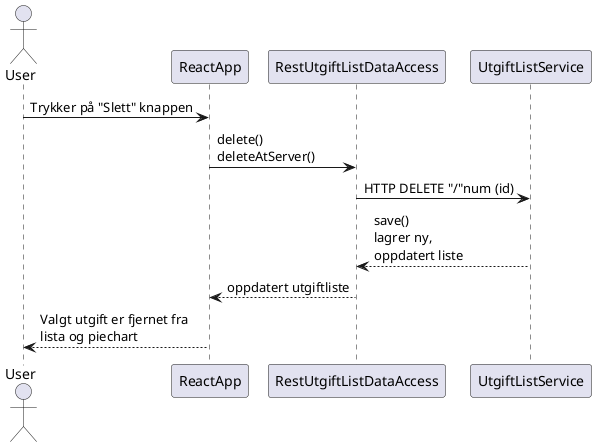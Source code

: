 @startuml
actor User
User -> ReactApp: Trykker på "Slett" knappen
ReactApp -> RestUtgiftListDataAccess: delete() \ndeleteAtServer()
RestUtgiftListDataAccess -> UtgiftListService: HTTP DELETE "/"num (id)
UtgiftListService --> RestUtgiftListDataAccess: save()\nlagrer ny, \noppdatert liste
RestUtgiftListDataAccess --> ReactApp: oppdatert utgiftliste
ReactApp --> User: Valgt utgift er fjernet fra  \nlista og piechart
@enduml